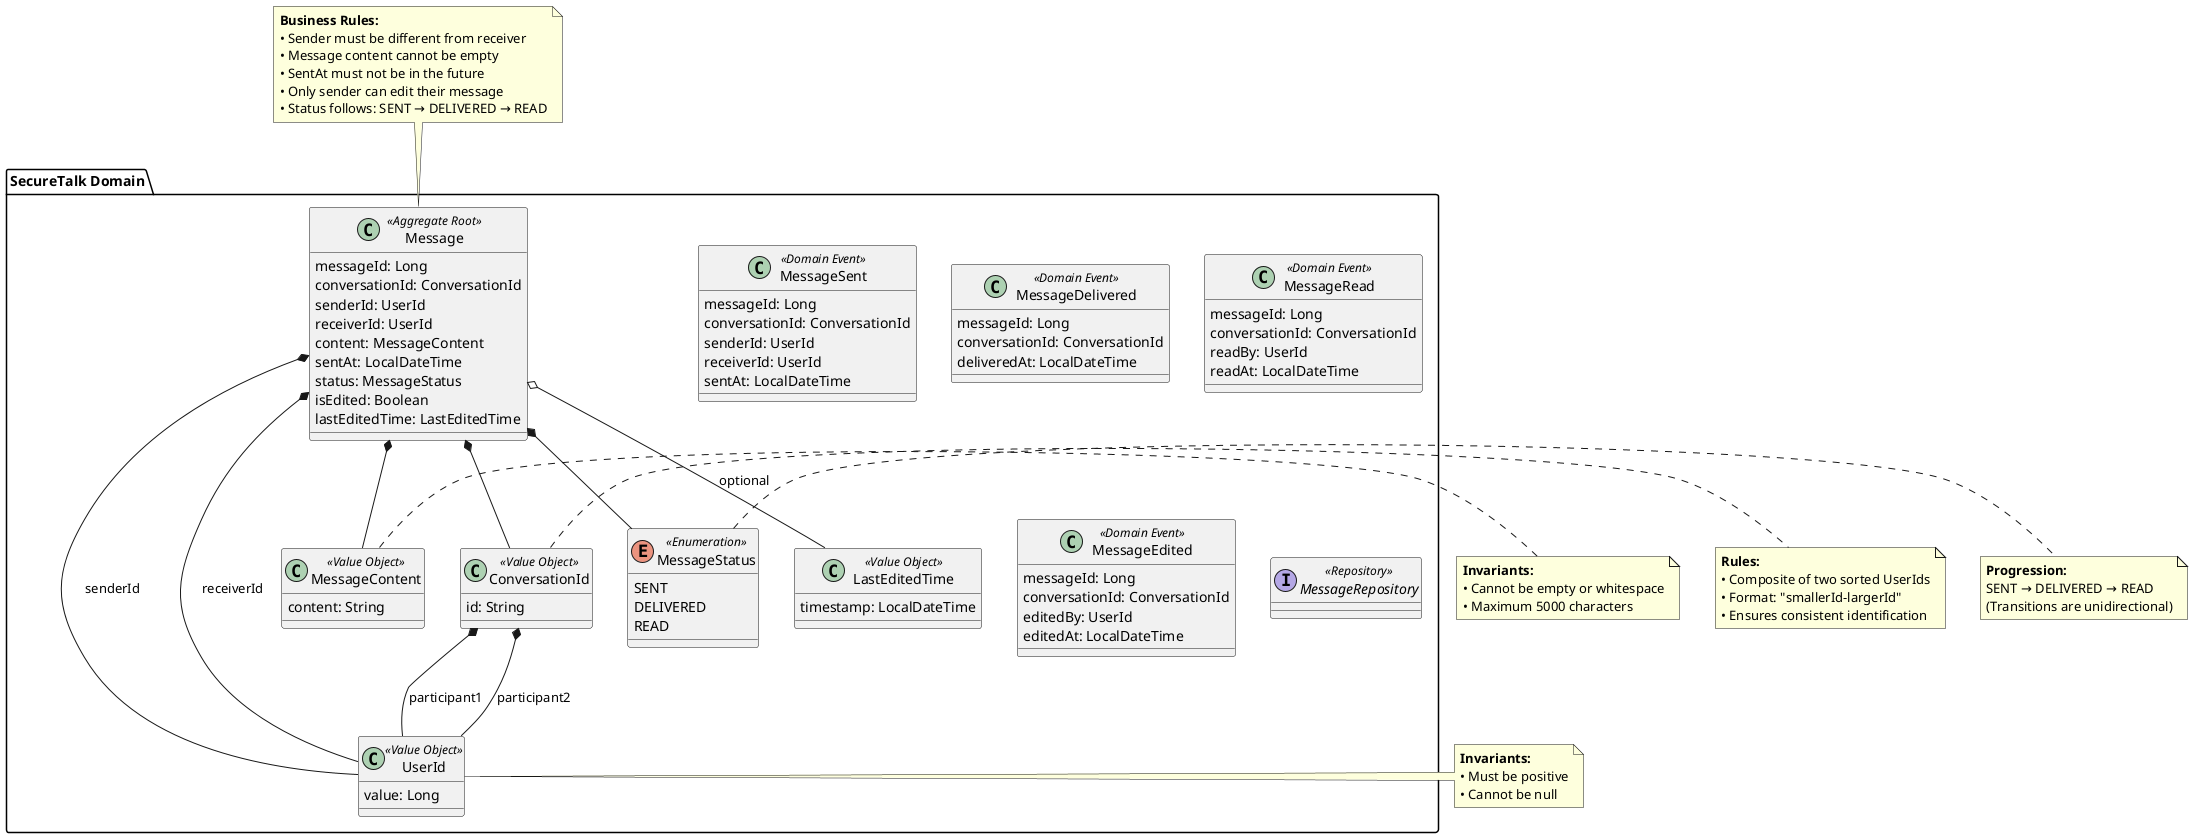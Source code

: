 @startuml SecureTalk_Domain_Model
!define ENTITY class
!define VO class
!define ENUM enum

package "SecureTalk Domain" {

    ENTITY Message <<Aggregate Root>> {
        messageId: Long
        conversationId: ConversationId
        senderId: UserId
        receiverId: UserId
        content: MessageContent
        sentAt: LocalDateTime
        status: MessageStatus
        isEdited: Boolean
        lastEditedTime: LastEditedTime
    }

    VO UserId <<Value Object>> {
        value: Long
    }

    VO MessageContent <<Value Object>> {
        content: String
    }

    VO ConversationId <<Value Object>> {
        id: String
    }

    VO LastEditedTime <<Value Object>> {
        timestamp: LocalDateTime
    }

    ENUM MessageStatus <<Enumeration>> {
        SENT
        DELIVERED
        READ
    }

    class MessageSent <<Domain Event>> {
        messageId: Long
        conversationId: ConversationId
        senderId: UserId
        receiverId: UserId
        sentAt: LocalDateTime
    }

    class MessageDelivered <<Domain Event>> {
        messageId: Long
        conversationId: ConversationId
        deliveredAt: LocalDateTime
    }

    class MessageRead <<Domain Event>> {
        messageId: Long
        conversationId: ConversationId
        readBy: UserId
        readAt: LocalDateTime
    }

    class MessageEdited <<Domain Event>> {
        messageId: Long
        conversationId: ConversationId
        editedBy: UserId
        editedAt: LocalDateTime
    }

    interface MessageRepository <<Repository>> {
    }

}

' Relationships
Message *-- UserId : senderId
Message *-- UserId : receiverId
Message *-- MessageContent
Message *-- ConversationId
Message *-- MessageStatus
Message o-- LastEditedTime : optional

ConversationId *-- UserId : participant1
ConversationId *-- UserId : participant2

' Business Rules
note top of Message
**Business Rules:**
• Sender must be different from receiver
• Message content cannot be empty
• SentAt must not be in the future
• Only sender can edit their message
• Status follows: SENT → DELIVERED → READ
end note

note right of UserId
**Invariants:**
• Must be positive
• Cannot be null
end note

note right of MessageContent
**Invariants:**
• Cannot be empty or whitespace
• Maximum 5000 characters
end note

note right of ConversationId
**Rules:**
• Composite of two sorted UserIds
• Format: "smallerId-largerId"
• Ensures consistent identification
end note

note right of MessageStatus
**Progression:**
SENT → DELIVERED → READ
(Transitions are unidirectional)
end note

@enduml